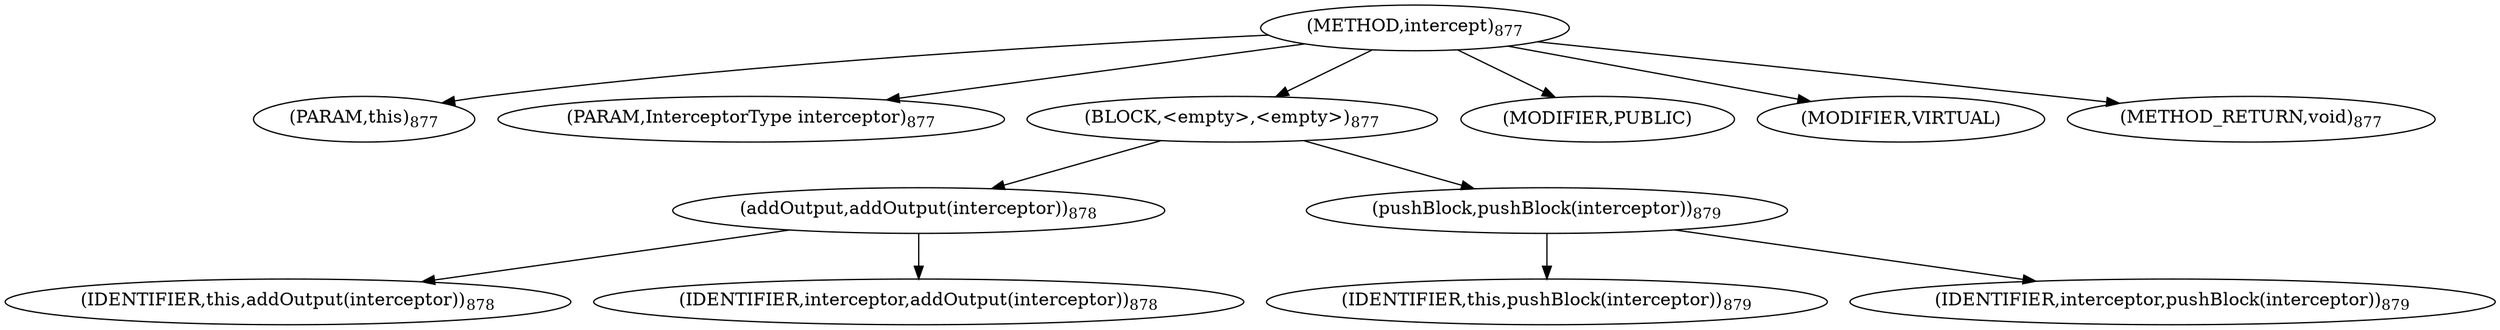 digraph "intercept" {  
"1627" [label = <(METHOD,intercept)<SUB>877</SUB>> ]
"222" [label = <(PARAM,this)<SUB>877</SUB>> ]
"1628" [label = <(PARAM,InterceptorType interceptor)<SUB>877</SUB>> ]
"1629" [label = <(BLOCK,&lt;empty&gt;,&lt;empty&gt;)<SUB>877</SUB>> ]
"1630" [label = <(addOutput,addOutput(interceptor))<SUB>878</SUB>> ]
"221" [label = <(IDENTIFIER,this,addOutput(interceptor))<SUB>878</SUB>> ]
"1631" [label = <(IDENTIFIER,interceptor,addOutput(interceptor))<SUB>878</SUB>> ]
"1632" [label = <(pushBlock,pushBlock(interceptor))<SUB>879</SUB>> ]
"223" [label = <(IDENTIFIER,this,pushBlock(interceptor))<SUB>879</SUB>> ]
"1633" [label = <(IDENTIFIER,interceptor,pushBlock(interceptor))<SUB>879</SUB>> ]
"1634" [label = <(MODIFIER,PUBLIC)> ]
"1635" [label = <(MODIFIER,VIRTUAL)> ]
"1636" [label = <(METHOD_RETURN,void)<SUB>877</SUB>> ]
  "1627" -> "222" 
  "1627" -> "1628" 
  "1627" -> "1629" 
  "1627" -> "1634" 
  "1627" -> "1635" 
  "1627" -> "1636" 
  "1629" -> "1630" 
  "1629" -> "1632" 
  "1630" -> "221" 
  "1630" -> "1631" 
  "1632" -> "223" 
  "1632" -> "1633" 
}
